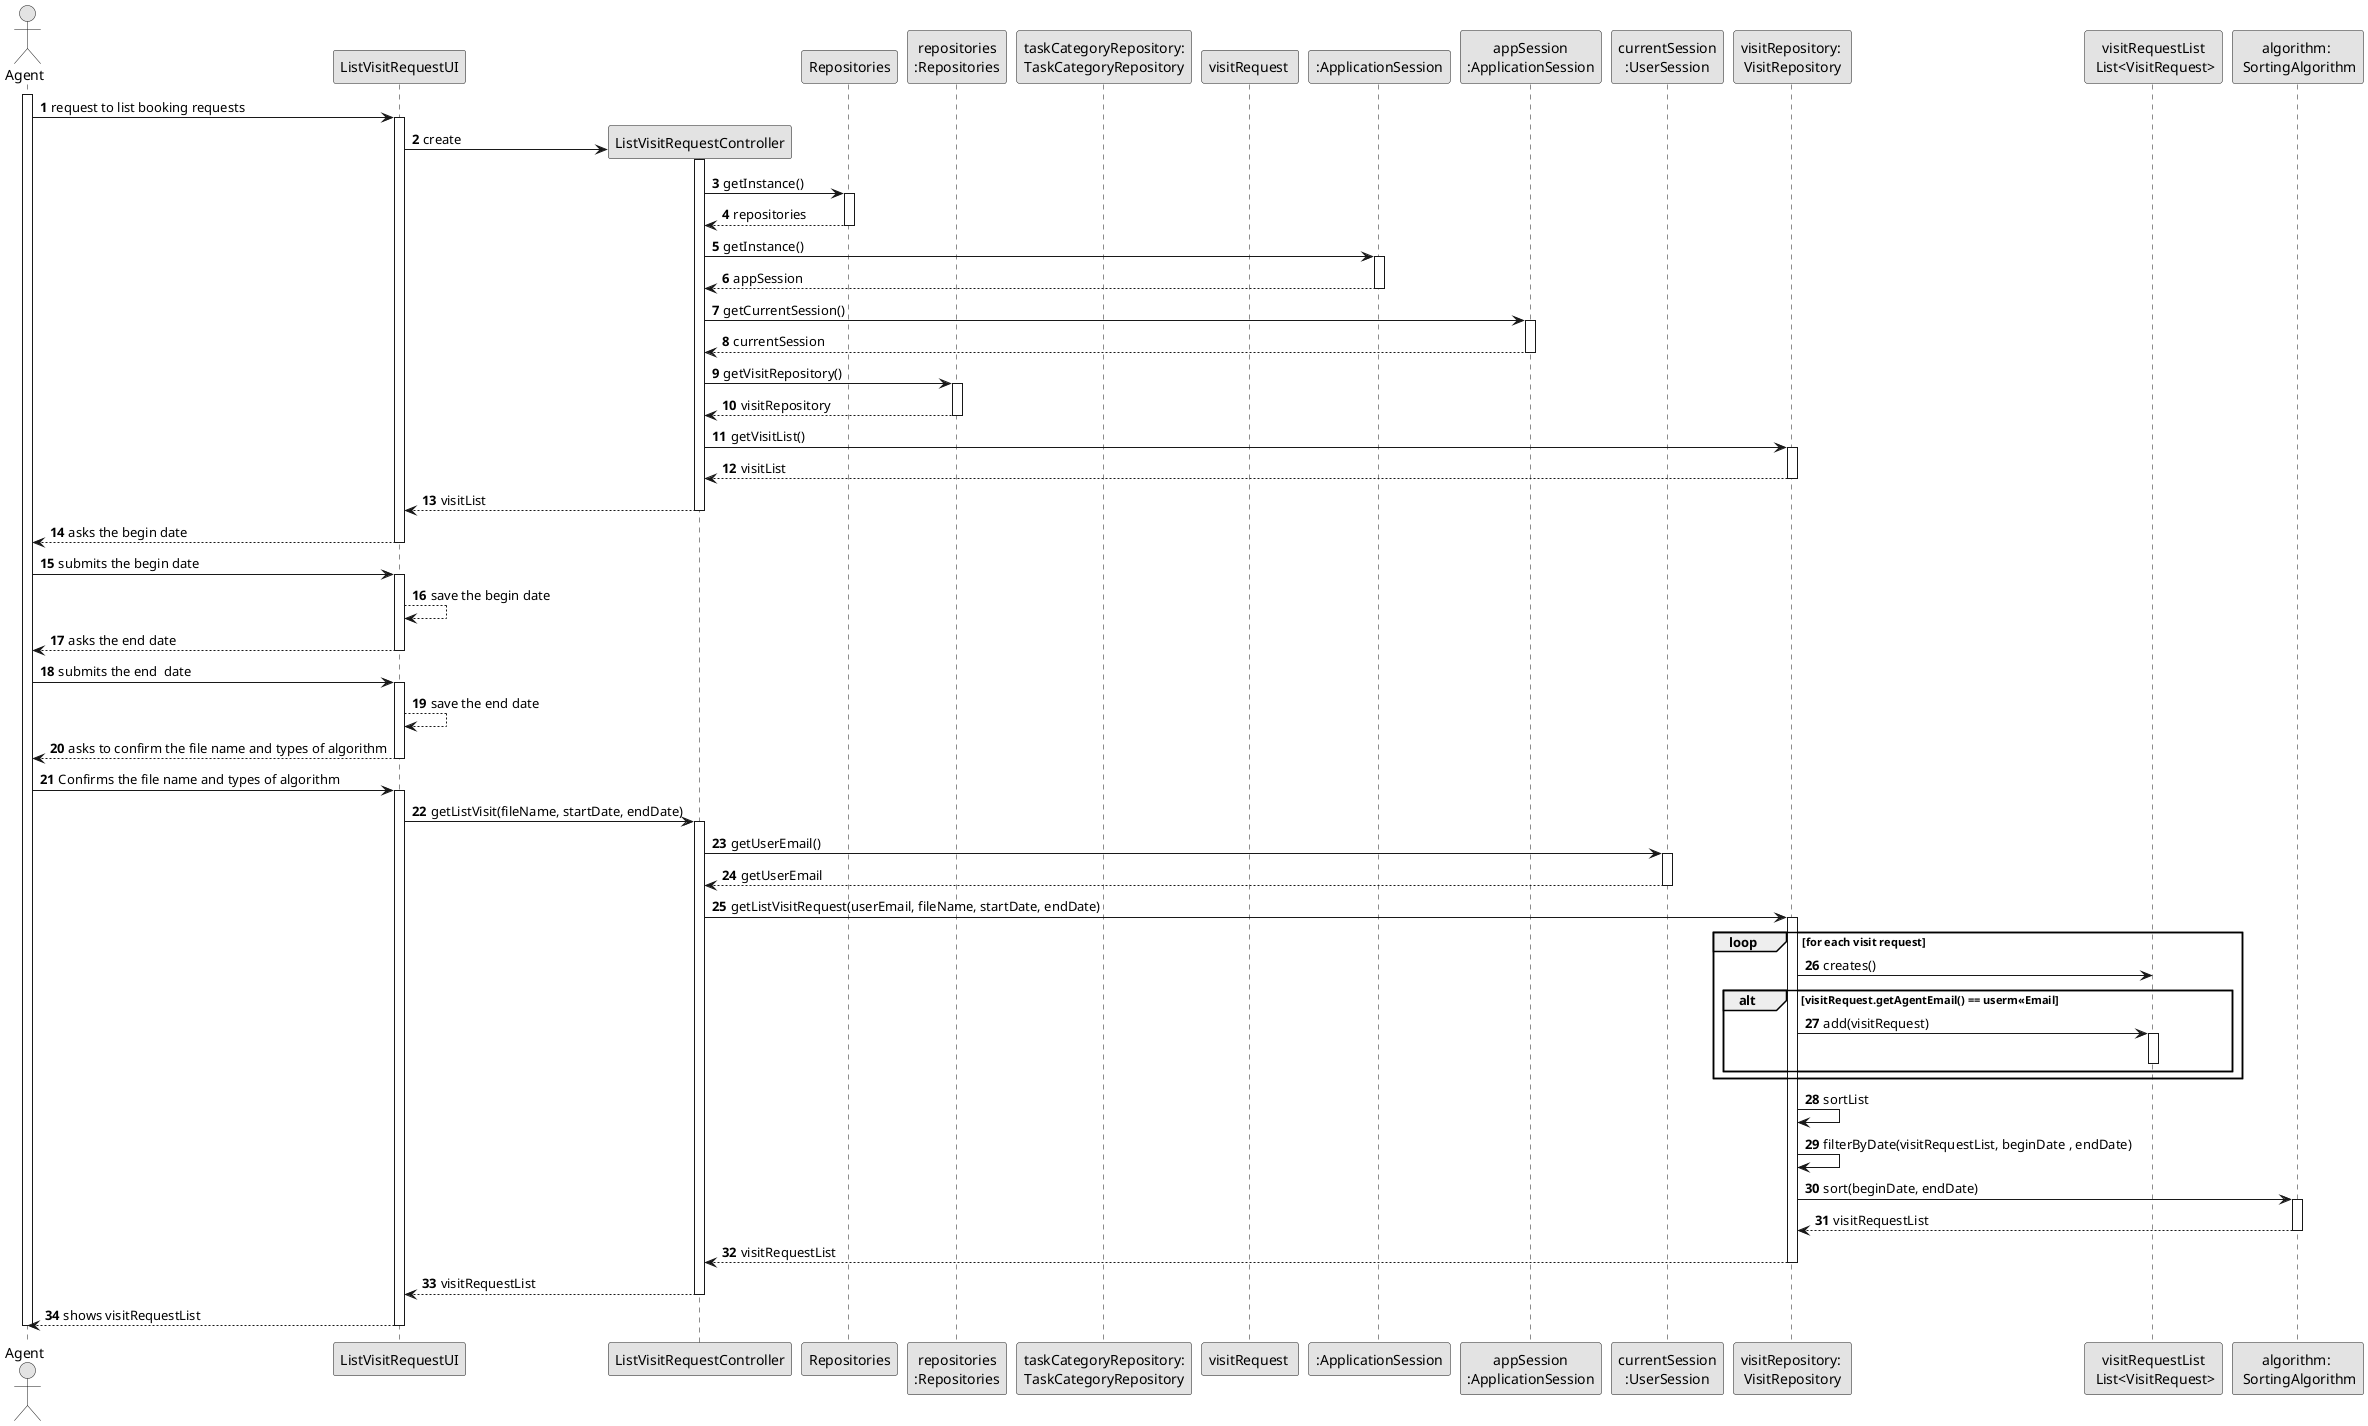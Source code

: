 @startuml
skinparam monochrome true
skinparam packageStyle rectangle
skinparam shadowing false

autonumber

'hide footbox
actor "Agent" as ADM
participant "ListVisitRequestUI" as UI
participant "ListVisitRequestController" as CTRL
participant "Repositories" as Rep
participant "repositories\n:Repositories" as PLAT
participant "taskCategoryRepository:\nTaskCategoryRepository" as TaskCategoryRepository
participant "visitRequest " as VisReq
participant ":ApplicationSession" as _APP
participant "appSession\n:ApplicationSession" as APP
participant "currentSession\n:UserSession" as SESS
participant "visitRepository: \nVisitRepository" as VisRep
participant "visitRequestList\n List<VisitRequest>" as VisReqList
participant "algorithm: \n SortingAlgorithm" as ALG

activate ADM

        ADM -> UI : request to list booking requests

        activate UI

'            UI --> ADM : requests data (reference, description,  informal \n description, technical description, duration, cost)
            'create CTRL
            UI -> CTRL** : create


            activate CTRL

                CTRL -> Rep : getInstance()
                activate Rep

                    Rep --> CTRL: repositories
                deactivate Rep


            CTRL -> _APP : getInstance()
            activate _APP

            _APP --> CTRL : appSession
            deactivate _APP

            CTRL -> APP : getCurrentSession()
            activate APP

            APP --> CTRL : currentSession
            deactivate APP

                CTRL -> PLAT : getVisitRepository()
                activate PLAT

                    PLAT --> CTRL: visitRepository
                deactivate PLAT

                CTRL -> VisRep : getVisitList()
                activate VisRep

                    VisRep --> CTRL : visitList
                deactivate VisRep

                CTRL --> UI : visitList


            deactivate CTRL



        UI --> ADM : asks the begin date
    deactivate UI

    ADM -> UI :  submits the begin date
    activate UI

    UI--> UI : save the begin date

        UI --> ADM : asks the end date
    deactivate UI

    ADM -> UI : submits the end  date
    activate UI

     UI--> UI : save the end date

    UI --> ADM : asks to confirm the file name and types of algorithm
    deactivate UI

    ADM -> UI : Confirms the file name and types of algorithm
    activate UI

    UI -> CTRL : getListVisit(fileName, startDate, endDate)
    activate CTRL

    CTRL -> SESS : getUserEmail()
    activate SESS

    SESS --> CTRL : getUserEmail
    deactivate SESS

    CTRL -> VisRep : getListVisitRequest(userEmail, fileName, startDate, endDate)
    activate VisRep

loop for each visit request

    VisRep -> VisReqList : creates()

    alt visitRequest.getAgentEmail() == userm«Email

    VisRep -> VisReqList : add(visitRequest)
    activate VisReqList
    deactivate VisReqList

end
end

    VisRep -> VisRep : sortList

    VisRep -> VisRep : filterByDate(visitRequestList, beginDate , endDate)

    VisRep -> ALG : sort(beginDate, endDate)
    activate ALG

    ALG --> VisRep : visitRequestList
    deactivate ALG

    VisRep --> CTRL : visitRequestList
    deactivate VisRep

   CTRL --> UI : visitRequestList
   deactivate CTRL

   UI--> ADM : shows visitRequestList
   deactivate UI

deactivate ADM

@enduml